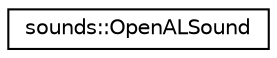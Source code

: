 digraph "Graphical Class Hierarchy"
{
 // LATEX_PDF_SIZE
  edge [fontname="Helvetica",fontsize="10",labelfontname="Helvetica",labelfontsize="10"];
  node [fontname="Helvetica",fontsize="10",shape=record];
  rankdir="LR";
  Node0 [label="sounds::OpenALSound",height=0.2,width=0.4,color="black", fillcolor="white", style="filled",URL="$classsounds_1_1OpenALSound.html",tooltip="A sound that can be played. Wraps an OpenAL source."];
}
